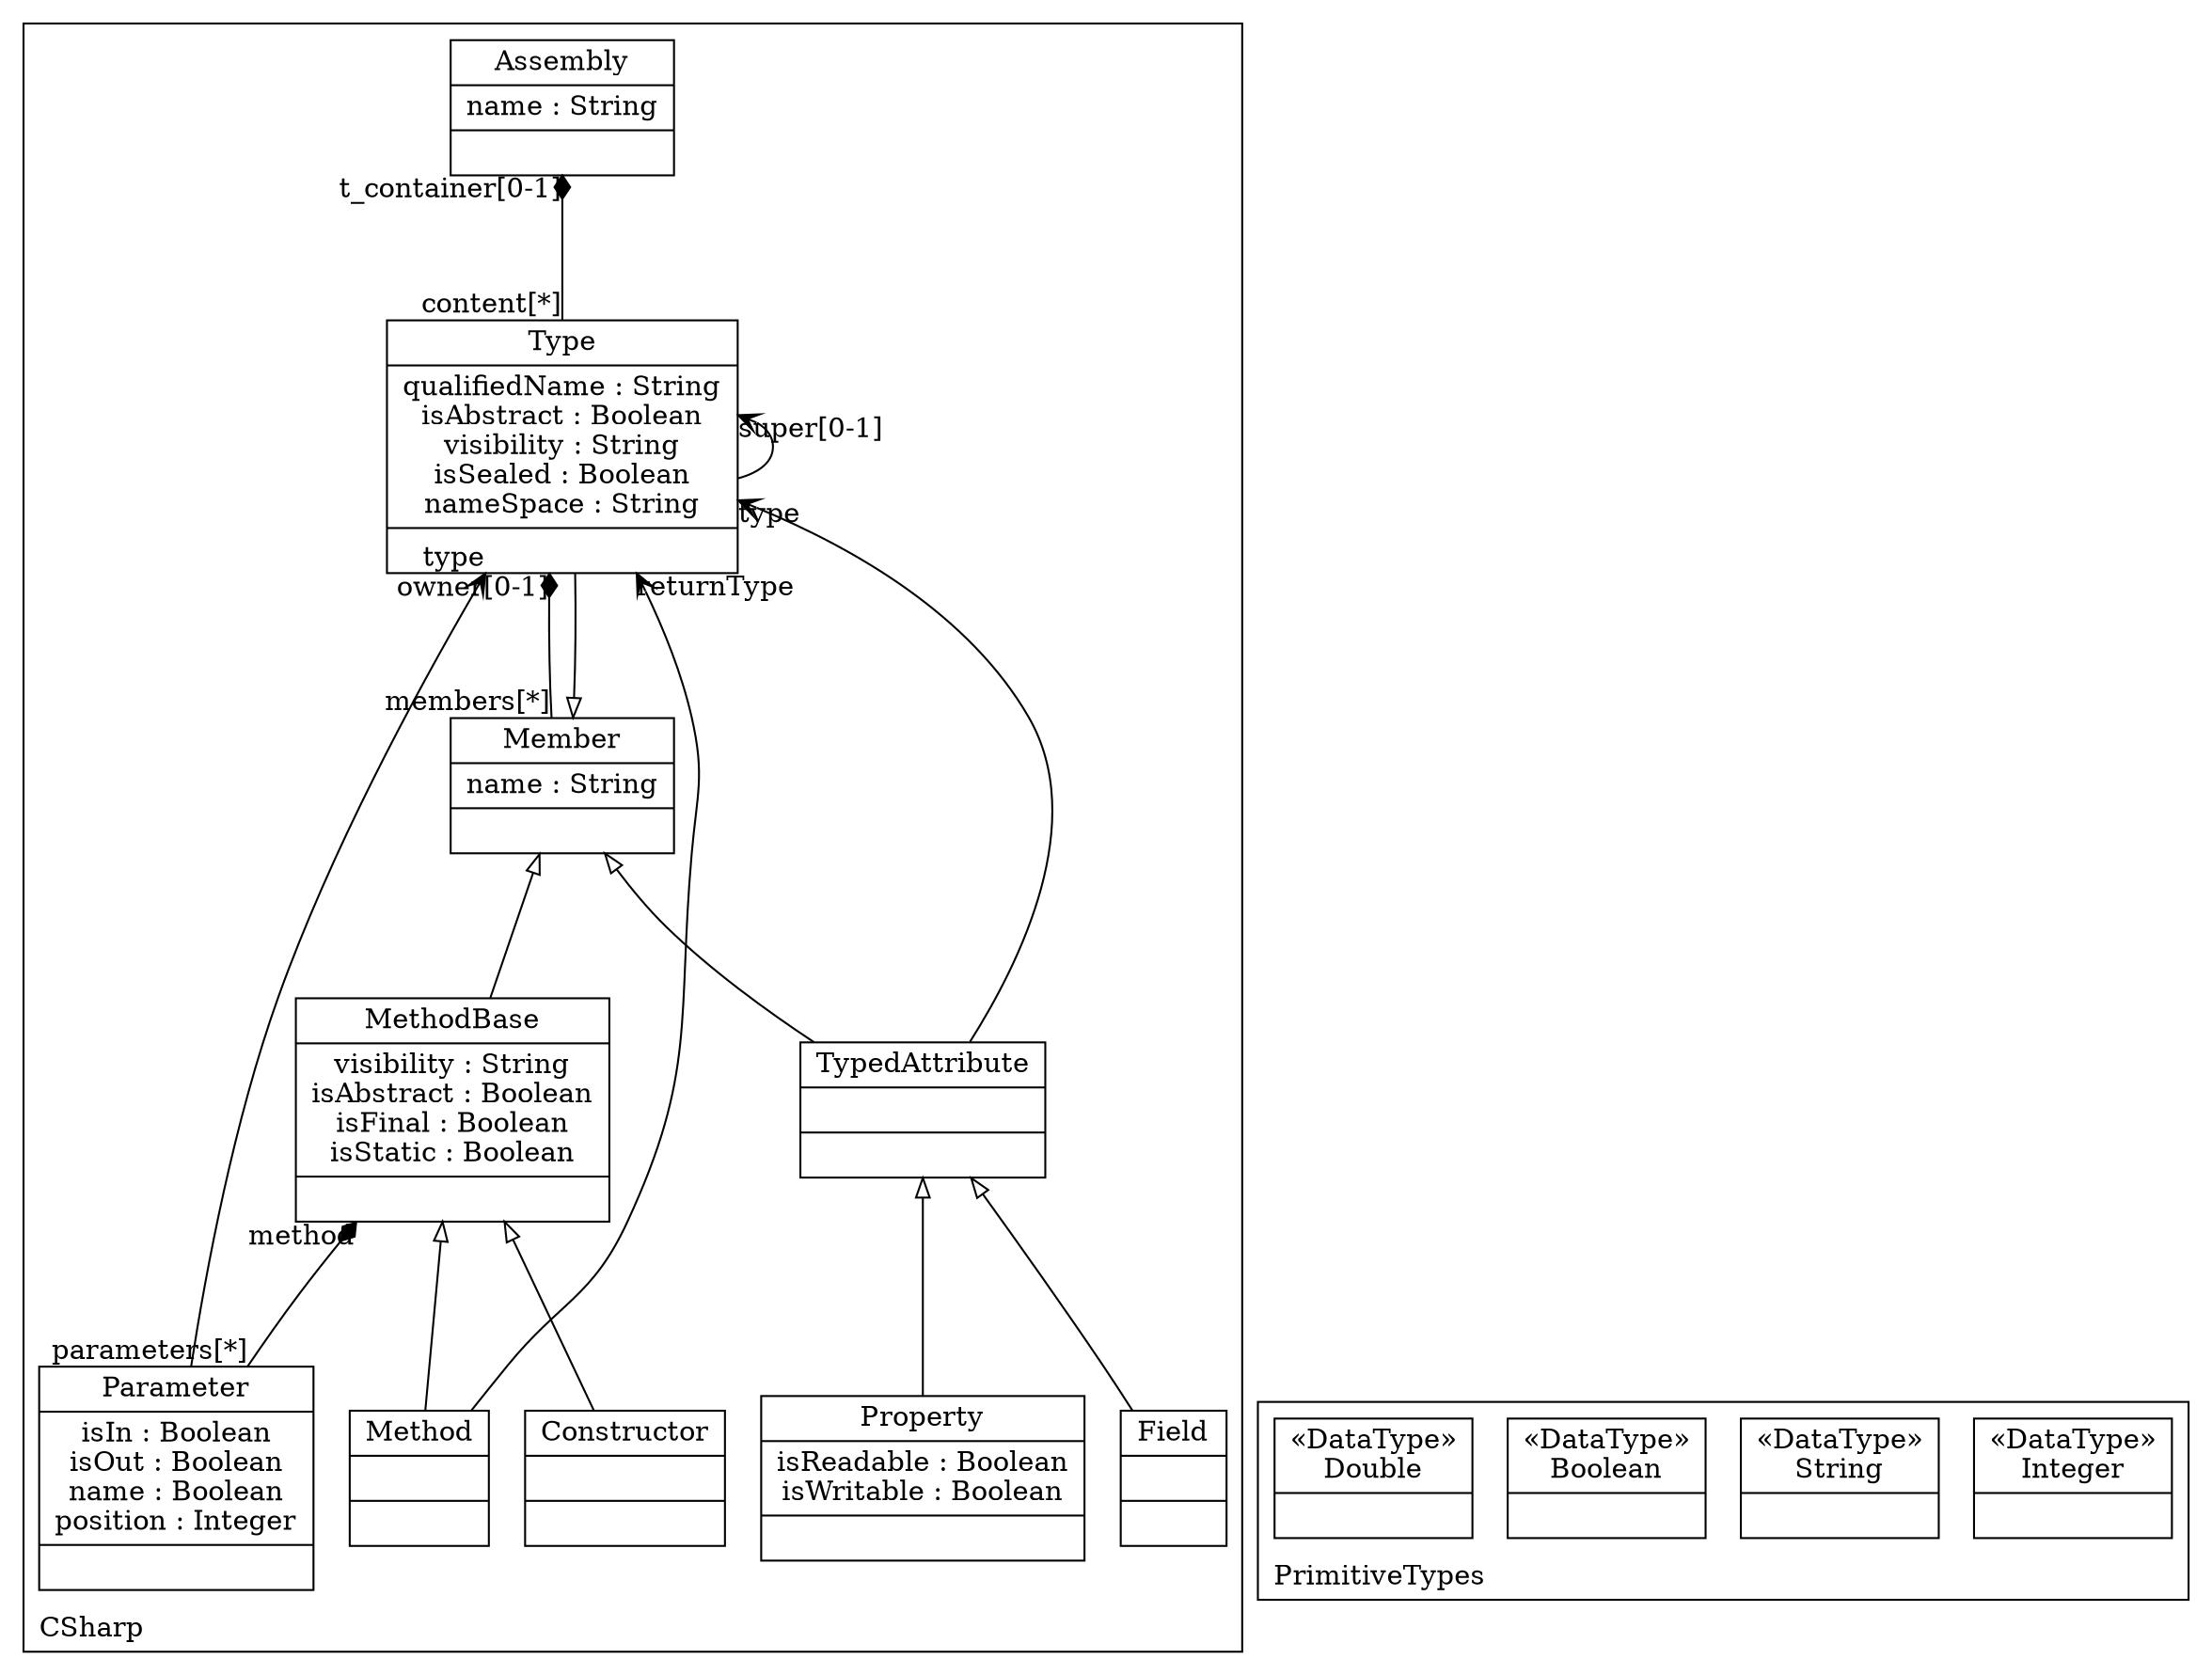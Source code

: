 digraph "KM3 Model in DOT" {
graph[rankdir=BT,labeljust=l,labelloc=t,nodeSep=0.75,compound=true];
 subgraph "cluster_CSharp"{
labelloc=t
color=black
label=CSharp
 node[shape=record];
Member[label="{Member|name : String| }"]
 Member->Type[arrowhead=diamond,arrowtail=none,headlabel="owner[0-1]",taillabel="members[*]",group=Type,minlen=2,constraint=true,]
;
 node[shape=record];
TypedAttribute[label="{TypedAttribute| | }"]
 TypedAttribute->Type[arrowhead=vee,arrowtail=none,headlabel="type",group=Type,minlen=2,constraint=false,]
 TypedAttribute->Member[arrowhead=onormal,group=Member,minlen=2,constraint=true,]
;
 node[shape=record];
Field[label="{Field| | }"]
 Field->TypedAttribute[arrowhead=onormal,group=TypedAttribute,minlen=2,constraint=true,]
;
 node[shape=record];
Property[label="{Property|isReadable : Boolean\nisWritable : Boolean| }"]
 Property->TypedAttribute[arrowhead=onormal,group=TypedAttribute,minlen=2,constraint=true,]
;
 node[shape=record];
MethodBase[label="{MethodBase|visibility : String\nisAbstract : Boolean\nisFinal : Boolean\nisStatic : Boolean| }"]
 MethodBase->Member[arrowhead=onormal,group=Member,minlen=2,constraint=true,]
;
 node[shape=record];
Constructor[label="{Constructor| | }"]
 Constructor->MethodBase[arrowhead=onormal,group=MethodBase,minlen=2,constraint=true,]
;
 node[shape=record];
Method[label="{Method| | }"]
 Method->Type[arrowhead=vee,arrowtail=none,headlabel="returnType",group=Type,minlen=2,constraint=false,]
 Method->MethodBase[arrowhead=onormal,group=MethodBase,minlen=2,constraint=true,]
;
 node[shape=record];
Type[label="{Type|qualifiedName : String\nisAbstract : Boolean\nvisibility : String\nisSealed : Boolean\nnameSpace : String| }"]
 Type->Assembly[arrowhead=diamond,arrowtail=none,headlabel="t_container[0-1]",taillabel="content[*]",group=Assembly,minlen=2,constraint=true,]
 Type->Type[arrowhead=vee,arrowtail=none,headlabel="super[0-1]",group=Type,minlen=2,constraint=false,]
 Type->Member[arrowhead=onormal,group=Member,minlen=2,constraint=true,]
;
 node[shape=record];
Parameter[label="{Parameter|isIn : Boolean\nisOut : Boolean\nname : Boolean\nposition : Integer| }"]
 Parameter->MethodBase[arrowhead=diamond,arrowtail=none,headlabel="method",taillabel="parameters[*]",group=MethodBase,minlen=2,constraint=true,]
 Parameter->Type[arrowhead=vee,arrowtail=none,headlabel="type",group=Type,minlen=2,constraint=false,]
;
 node[shape=record];
Assembly[label="{Assembly|name : String| }"]
;

} subgraph "cluster_PrimitiveTypes"{
labelloc=t
color=black
label=PrimitiveTypes
 node[shape=record];
Integer[label="{&#171;DataType&#187;\nInteger|}"]
;
 node[shape=record];
String[label="{&#171;DataType&#187;\nString|}"]
;
 node[shape=record];
Boolean[label="{&#171;DataType&#187;\nBoolean|}"]
;
 node[shape=record];
Double[label="{&#171;DataType&#187;\nDouble|}"]
;

}
}